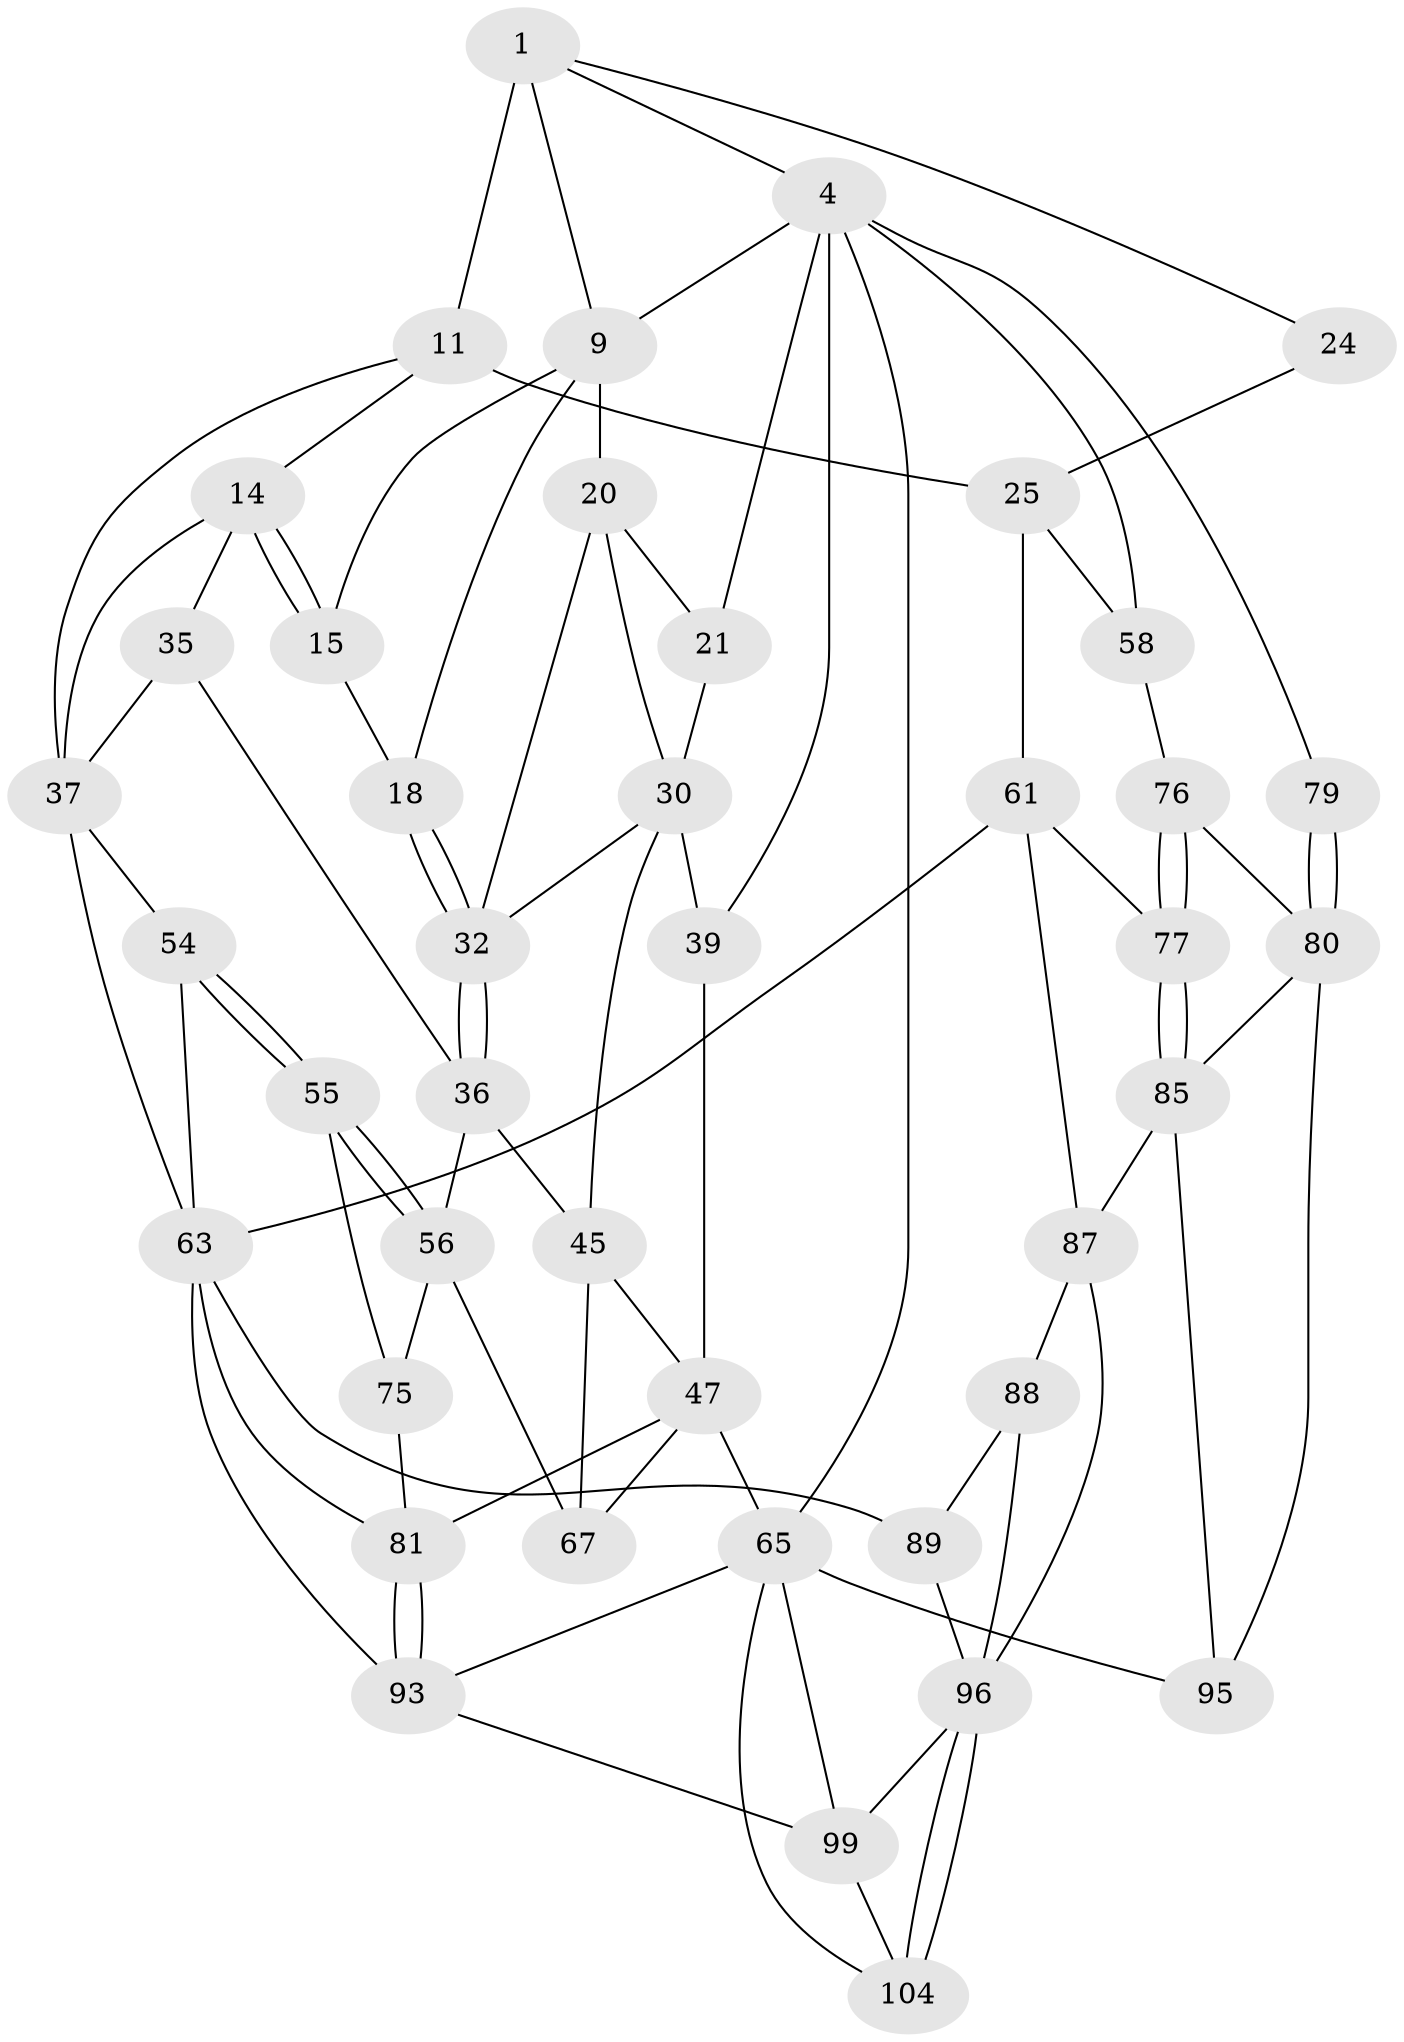 // original degree distribution, {3: 0.018867924528301886, 6: 0.20754716981132076, 5: 0.5471698113207547, 4: 0.22641509433962265}
// Generated by graph-tools (version 1.1) at 2025/21/03/04/25 18:21:27]
// undirected, 42 vertices, 90 edges
graph export_dot {
graph [start="1"]
  node [color=gray90,style=filled];
  1 [pos="+0.7132125062293567+0",super="+8+2"];
  4 [pos="+1+0",super="+57+5"];
  9 [pos="+0.399756708097602+0.11019213293560012",super="+16"];
  11 [pos="+0.4883499492404357+0.14009178725671723",super="+12"];
  14 [pos="+0.379965848651518+0.24947684270275067",super="+34"];
  15 [pos="+0.35466732209729723+0.2216718624810163"];
  18 [pos="+0.2871351354253417+0.24664328565918794"];
  20 [pos="+0.13556669239544664+0.2532540744862729",super="+29"];
  21 [pos="+0.005481149793419668+0.1681266338098277"];
  24 [pos="+1+0"];
  25 [pos="+0.773620023959603+0.3617905841903056",super="+50+26"];
  30 [pos="+0.13444178476652094+0.2898682405325688",super="+31+41"];
  32 [pos="+0.2516821971552225+0.33651000949325616",super="+33"];
  35 [pos="+0.3789476059142454+0.3736311845338409"];
  36 [pos="+0.28653754696466205+0.3843523188988715",super="+44"];
  37 [pos="+0.5550064670245545+0.40788701674485056",super="+48"];
  39 [pos="+0.033110005688172975+0.3620151472562289",super="+40+42"];
  45 [pos="+0.1867603823835218+0.4787009302163975",super="+46"];
  47 [pos="+0.10596883555666826+0.48845952734177406",super="+59"];
  54 [pos="+0.4468586813283417+0.5149105748990948"];
  55 [pos="+0.4118125080132708+0.516342300041301",super="+68"];
  56 [pos="+0.31030073970502364+0.47709665672532153",super="+66"];
  58 [pos="+0.9889406348183638+0.5238215707193985",super="+64"];
  61 [pos="+0.7557685879072595+0.5876814395416592",super="+62"];
  63 [pos="+0.7040598463647458+0.6268577867501984",super="+72"];
  65 [pos="+0+1",super="+94+103"];
  67 [pos="+0.18219923047121975+0.5408736335501456",super="+71"];
  75 [pos="+0.30550806080038306+0.6521810764532456"];
  76 [pos="+0.8873356939688759+0.6369924026080374"];
  77 [pos="+0.8477163358002914+0.6515923993585006"];
  79 [pos="+1+0.5575417561871769"];
  80 [pos="+0.9161191121802185+0.6444090988641816",super="+84"];
  81 [pos="+0.40395423112156154+0.7820386730605536",super="+82"];
  85 [pos="+0.9429653886061178+0.8183892218068262",super="+91"];
  87 [pos="+0.7736179085770781+0.7648615323962209",super="+92"];
  88 [pos="+0.7217514054400412+0.8077200745614561"];
  89 [pos="+0.6553069216211165+0.8065202740960492"];
  93 [pos="+0.4275484212323892+0.8362878271389627",super="+101"];
  95 [pos="+1+1"];
  96 [pos="+0.8238297923243224+0.8931203162827797",super="+97"];
  99 [pos="+0.6354998913701178+0.9383085691233404",super="+100"];
  104 [pos="+0.7726584578334276+0.9580086086121078"];
  1 -- 11 [weight=3];
  1 -- 9;
  1 -- 4;
  1 -- 24;
  4 -- 58;
  4 -- 79;
  4 -- 65 [weight=2];
  4 -- 21;
  4 -- 39;
  4 -- 9 [weight=2];
  9 -- 18;
  9 -- 20;
  9 -- 15;
  11 -- 37;
  11 -- 14 [weight=2];
  11 -- 25;
  14 -- 15;
  14 -- 15;
  14 -- 37;
  14 -- 35;
  15 -- 18;
  18 -- 32;
  18 -- 32;
  20 -- 21;
  20 -- 30;
  20 -- 32;
  21 -- 30;
  24 -- 25 [weight=2];
  25 -- 58 [weight=2];
  25 -- 61 [weight=2];
  30 -- 39 [weight=2];
  30 -- 45;
  30 -- 32;
  32 -- 36;
  32 -- 36;
  35 -- 36;
  35 -- 37;
  36 -- 56;
  36 -- 45;
  37 -- 54;
  37 -- 63;
  39 -- 47 [weight=2];
  45 -- 67;
  45 -- 47;
  47 -- 81;
  47 -- 65;
  47 -- 67;
  54 -- 55;
  54 -- 55;
  54 -- 63;
  55 -- 56 [weight=2];
  55 -- 56;
  55 -- 75;
  56 -- 67 [weight=2];
  56 -- 75;
  58 -- 76;
  61 -- 63;
  61 -- 77;
  61 -- 87;
  63 -- 81;
  63 -- 89;
  63 -- 93;
  65 -- 104;
  65 -- 95;
  65 -- 93;
  65 -- 99;
  75 -- 81;
  76 -- 77;
  76 -- 77;
  76 -- 80;
  77 -- 85;
  77 -- 85;
  79 -- 80 [weight=2];
  79 -- 80;
  80 -- 85;
  80 -- 95;
  81 -- 93 [weight=2];
  81 -- 93;
  85 -- 95;
  85 -- 87;
  87 -- 88;
  87 -- 96;
  88 -- 89;
  88 -- 96;
  89 -- 96;
  93 -- 99;
  96 -- 104;
  96 -- 104;
  96 -- 99;
  99 -- 104;
}
